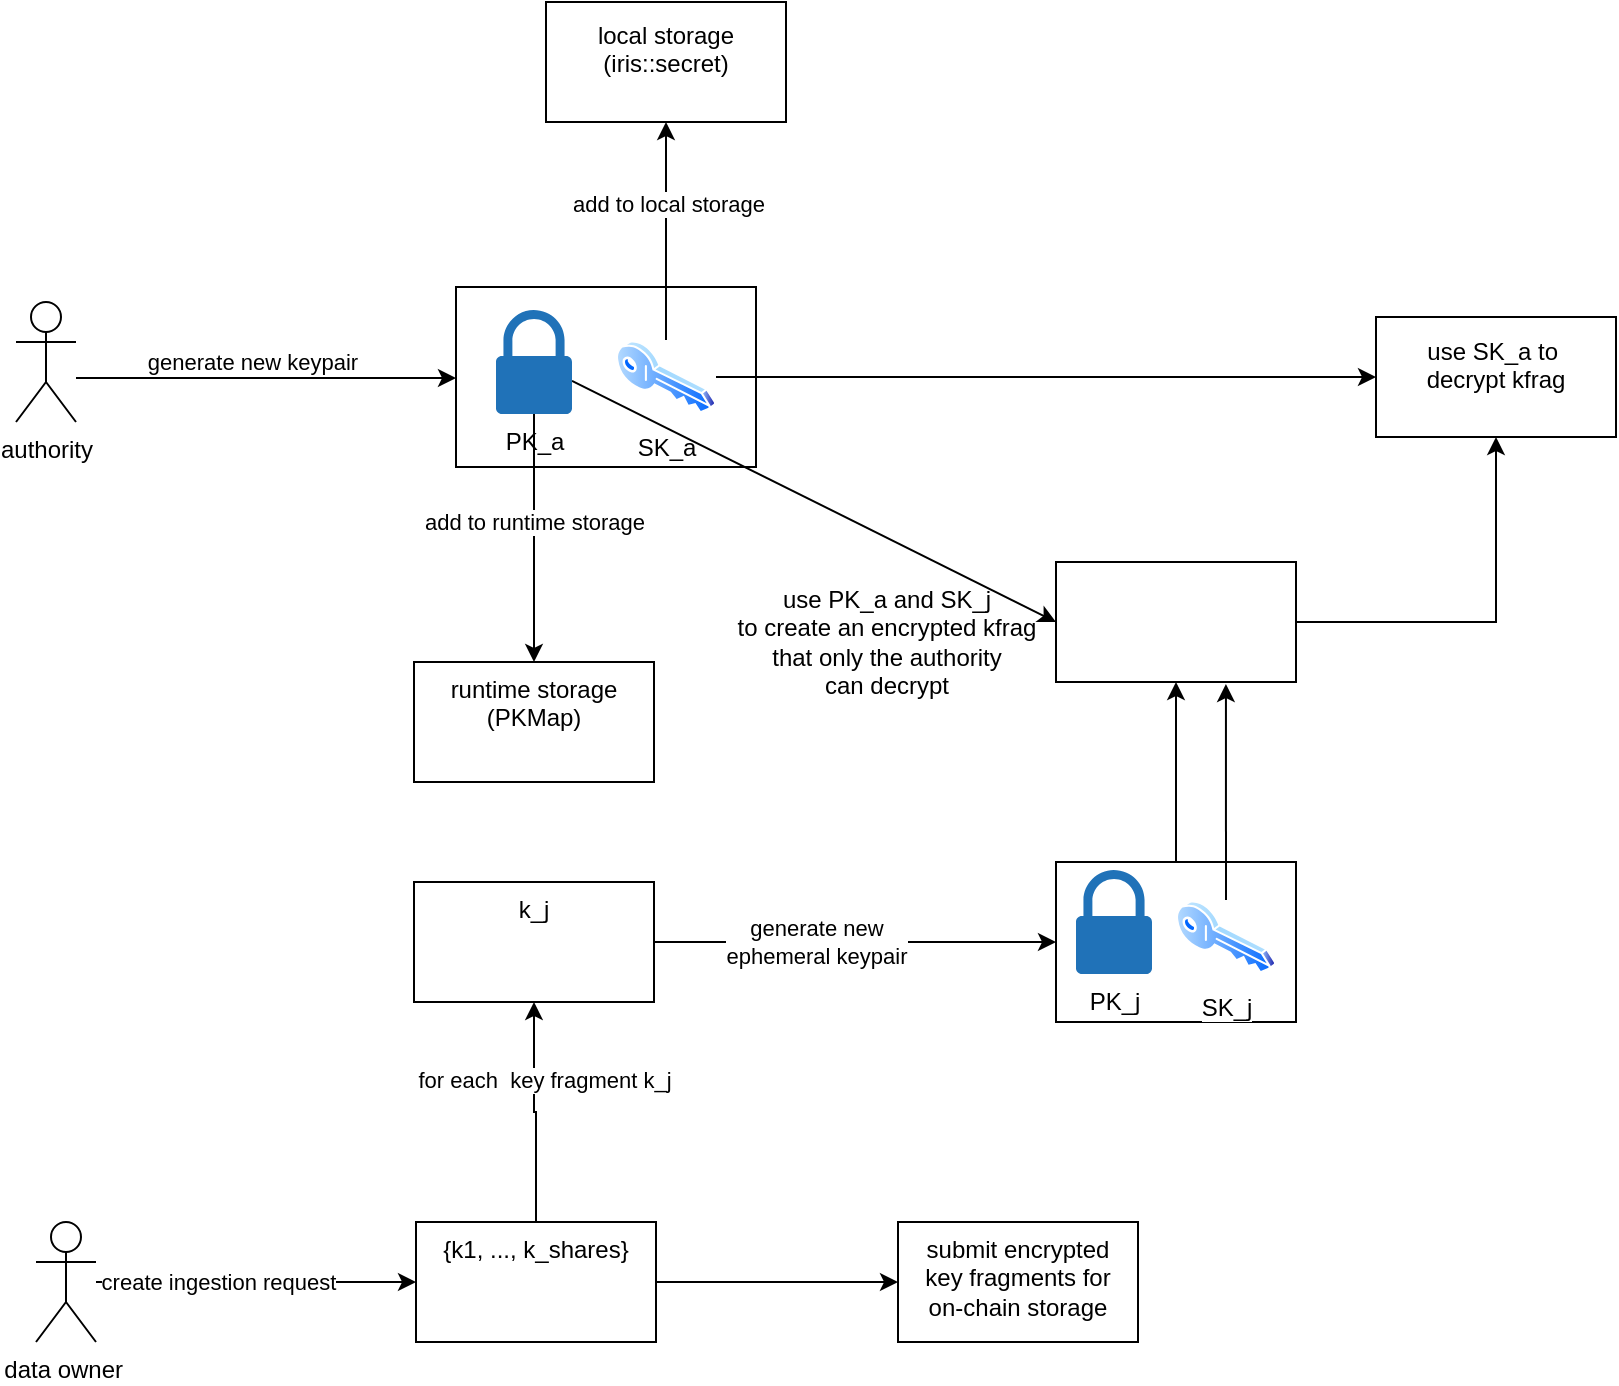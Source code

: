 <mxfile version="20.3.6" type="device"><diagram id="eKTnw0K-0UCm0Pwm1O9v" name="Page-1"><mxGraphModel dx="1929" dy="1097" grid="1" gridSize="10" guides="1" tooltips="1" connect="1" arrows="1" fold="1" page="1" pageScale="1" pageWidth="850" pageHeight="1100" math="0" shadow="0"><root><mxCell id="0"/><mxCell id="1" parent="0"/><mxCell id="E2wgoHyLnUt9liK6qv6O-3" value="" style="edgeStyle=orthogonalEdgeStyle;rounded=0;orthogonalLoop=1;jettySize=auto;html=1;" parent="1" source="E2wgoHyLnUt9liK6qv6O-1" target="E2wgoHyLnUt9liK6qv6O-2" edge="1"><mxGeometry relative="1" as="geometry"><Array as="points"><mxPoint x="240" y="238"/><mxPoint x="240" y="238"/></Array></mxGeometry></mxCell><mxCell id="E2wgoHyLnUt9liK6qv6O-4" value="generate new keypair" style="edgeLabel;html=1;align=center;verticalAlign=middle;resizable=0;points=[];" parent="E2wgoHyLnUt9liK6qv6O-3" vertex="1" connectable="0"><mxGeometry x="-0.358" y="-3" relative="1" as="geometry"><mxPoint x="27" y="-11" as="offset"/></mxGeometry></mxCell><mxCell id="E2wgoHyLnUt9liK6qv6O-1" value="authority" style="shape=umlActor;verticalLabelPosition=bottom;verticalAlign=top;html=1;outlineConnect=0;" parent="1" vertex="1"><mxGeometry x="140" y="200" width="30" height="60" as="geometry"/></mxCell><mxCell id="E2wgoHyLnUt9liK6qv6O-2" value="" style="whiteSpace=wrap;html=1;verticalAlign=top;" parent="1" vertex="1"><mxGeometry x="360" y="192.5" width="150" height="90" as="geometry"/></mxCell><mxCell id="E2wgoHyLnUt9liK6qv6O-9" value="" style="edgeStyle=orthogonalEdgeStyle;rounded=0;orthogonalLoop=1;jettySize=auto;html=1;" parent="1" source="E2wgoHyLnUt9liK6qv6O-5" target="E2wgoHyLnUt9liK6qv6O-8" edge="1"><mxGeometry relative="1" as="geometry"/></mxCell><mxCell id="E2wgoHyLnUt9liK6qv6O-10" value="add to local storage" style="edgeLabel;html=1;align=center;verticalAlign=middle;resizable=0;points=[];" parent="E2wgoHyLnUt9liK6qv6O-9" vertex="1" connectable="0"><mxGeometry x="0.248" y="-1" relative="1" as="geometry"><mxPoint as="offset"/></mxGeometry></mxCell><mxCell id="TAiUOOzhakjp1KrMrx_i-2" value="" style="edgeStyle=orthogonalEdgeStyle;rounded=0;orthogonalLoop=1;jettySize=auto;html=1;" edge="1" parent="1" source="E2wgoHyLnUt9liK6qv6O-5" target="TAiUOOzhakjp1KrMrx_i-1"><mxGeometry relative="1" as="geometry"/></mxCell><mxCell id="E2wgoHyLnUt9liK6qv6O-5" value="SK_a" style="aspect=fixed;perimeter=ellipsePerimeter;html=1;align=center;shadow=0;dashed=0;spacingTop=3;image;image=img/lib/active_directory/key.svg;" parent="1" vertex="1"><mxGeometry x="440" y="219" width="50" height="37" as="geometry"/></mxCell><mxCell id="E2wgoHyLnUt9liK6qv6O-12" value="" style="edgeStyle=orthogonalEdgeStyle;rounded=0;orthogonalLoop=1;jettySize=auto;html=1;" parent="1" source="E2wgoHyLnUt9liK6qv6O-6" target="E2wgoHyLnUt9liK6qv6O-11" edge="1"><mxGeometry relative="1" as="geometry"/></mxCell><mxCell id="E2wgoHyLnUt9liK6qv6O-13" value="add to runtime storage" style="edgeLabel;html=1;align=center;verticalAlign=middle;resizable=0;points=[];" parent="E2wgoHyLnUt9liK6qv6O-12" vertex="1" connectable="0"><mxGeometry x="-0.274" y="-3" relative="1" as="geometry"><mxPoint x="3" y="9" as="offset"/></mxGeometry></mxCell><mxCell id="E2wgoHyLnUt9liK6qv6O-33" style="rounded=0;orthogonalLoop=1;jettySize=auto;html=1;entryX=0;entryY=0.5;entryDx=0;entryDy=0;" parent="1" source="E2wgoHyLnUt9liK6qv6O-6" target="E2wgoHyLnUt9liK6qv6O-30" edge="1"><mxGeometry relative="1" as="geometry"/></mxCell><mxCell id="E2wgoHyLnUt9liK6qv6O-6" value="PK_a" style="sketch=0;pointerEvents=1;shadow=0;dashed=0;html=1;strokeColor=none;labelPosition=center;verticalLabelPosition=bottom;verticalAlign=top;outlineConnect=0;align=center;shape=mxgraph.office.security.lock_protected;fillColor=#2072B8;" parent="1" vertex="1"><mxGeometry x="380" y="204" width="38" height="52" as="geometry"/></mxCell><mxCell id="E2wgoHyLnUt9liK6qv6O-8" value="local storage&lt;br&gt;(iris::secret)" style="whiteSpace=wrap;html=1;verticalAlign=top;shadow=0;dashed=0;spacingTop=3;labelBackgroundColor=default;" parent="1" vertex="1"><mxGeometry x="405" y="50" width="120" height="60" as="geometry"/></mxCell><mxCell id="E2wgoHyLnUt9liK6qv6O-11" value="runtime storage&lt;br&gt;(PKMap)" style="whiteSpace=wrap;html=1;verticalAlign=top;sketch=0;shadow=0;dashed=0;" parent="1" vertex="1"><mxGeometry x="339" y="380" width="120" height="60" as="geometry"/></mxCell><mxCell id="E2wgoHyLnUt9liK6qv6O-18" value="" style="edgeStyle=orthogonalEdgeStyle;rounded=0;orthogonalLoop=1;jettySize=auto;html=1;" parent="1" source="E2wgoHyLnUt9liK6qv6O-16" target="E2wgoHyLnUt9liK6qv6O-17" edge="1"><mxGeometry relative="1" as="geometry"/></mxCell><mxCell id="E2wgoHyLnUt9liK6qv6O-19" value="create ingestion request" style="edgeLabel;html=1;align=center;verticalAlign=middle;resizable=0;points=[];" parent="E2wgoHyLnUt9liK6qv6O-18" vertex="1" connectable="0"><mxGeometry x="-0.246" relative="1" as="geometry"><mxPoint as="offset"/></mxGeometry></mxCell><mxCell id="E2wgoHyLnUt9liK6qv6O-16" value="data owner&amp;nbsp;" style="shape=umlActor;verticalLabelPosition=bottom;verticalAlign=top;html=1;outlineConnect=0;" parent="1" vertex="1"><mxGeometry x="150" y="660" width="30" height="60" as="geometry"/></mxCell><mxCell id="E2wgoHyLnUt9liK6qv6O-21" value="" style="edgeStyle=orthogonalEdgeStyle;rounded=0;orthogonalLoop=1;jettySize=auto;html=1;" parent="1" source="E2wgoHyLnUt9liK6qv6O-17" target="E2wgoHyLnUt9liK6qv6O-20" edge="1"><mxGeometry relative="1" as="geometry"/></mxCell><mxCell id="E2wgoHyLnUt9liK6qv6O-22" value="for each&amp;nbsp; key fragment k_j" style="edgeLabel;html=1;align=center;verticalAlign=middle;resizable=0;points=[];" parent="E2wgoHyLnUt9liK6qv6O-21" vertex="1" connectable="0"><mxGeometry x="0.309" y="-5" relative="1" as="geometry"><mxPoint as="offset"/></mxGeometry></mxCell><mxCell id="E2wgoHyLnUt9liK6qv6O-37" value="" style="edgeStyle=none;rounded=0;orthogonalLoop=1;jettySize=auto;html=1;" parent="1" source="E2wgoHyLnUt9liK6qv6O-17" target="E2wgoHyLnUt9liK6qv6O-36" edge="1"><mxGeometry relative="1" as="geometry"/></mxCell><mxCell id="E2wgoHyLnUt9liK6qv6O-17" value="{k1, ..., k_shares}" style="whiteSpace=wrap;html=1;verticalAlign=top;" parent="1" vertex="1"><mxGeometry x="340" y="660" width="120" height="60" as="geometry"/></mxCell><mxCell id="E2wgoHyLnUt9liK6qv6O-24" value="" style="edgeStyle=orthogonalEdgeStyle;rounded=0;orthogonalLoop=1;jettySize=auto;html=1;" parent="1" source="E2wgoHyLnUt9liK6qv6O-20" target="E2wgoHyLnUt9liK6qv6O-23" edge="1"><mxGeometry relative="1" as="geometry"/></mxCell><mxCell id="E2wgoHyLnUt9liK6qv6O-29" value="generate new &lt;br&gt;ephemeral keypair" style="edgeLabel;html=1;align=center;verticalAlign=middle;resizable=0;points=[];" parent="E2wgoHyLnUt9liK6qv6O-24" vertex="1" connectable="0"><mxGeometry x="-0.198" y="1" relative="1" as="geometry"><mxPoint y="1" as="offset"/></mxGeometry></mxCell><mxCell id="E2wgoHyLnUt9liK6qv6O-20" value="k_j" style="whiteSpace=wrap;html=1;verticalAlign=top;" parent="1" vertex="1"><mxGeometry x="339" y="490" width="120" height="60" as="geometry"/></mxCell><mxCell id="E2wgoHyLnUt9liK6qv6O-31" value="" style="edgeStyle=orthogonalEdgeStyle;rounded=0;orthogonalLoop=1;jettySize=auto;html=1;" parent="1" source="E2wgoHyLnUt9liK6qv6O-23" target="E2wgoHyLnUt9liK6qv6O-30" edge="1"><mxGeometry relative="1" as="geometry"/></mxCell><mxCell id="E2wgoHyLnUt9liK6qv6O-23" value="" style="whiteSpace=wrap;html=1;verticalAlign=top;" parent="1" vertex="1"><mxGeometry x="660" y="480" width="120" height="80" as="geometry"/></mxCell><mxCell id="E2wgoHyLnUt9liK6qv6O-25" value="PK_j" style="sketch=0;pointerEvents=1;shadow=0;dashed=0;html=1;strokeColor=none;labelPosition=center;verticalLabelPosition=bottom;verticalAlign=top;outlineConnect=0;align=center;shape=mxgraph.office.security.lock_protected;fillColor=#2072B8;" parent="1" vertex="1"><mxGeometry x="670" y="484" width="38" height="52" as="geometry"/></mxCell><mxCell id="E2wgoHyLnUt9liK6qv6O-34" style="edgeStyle=orthogonalEdgeStyle;rounded=0;orthogonalLoop=1;jettySize=auto;html=1;entryX=0.708;entryY=1.017;entryDx=0;entryDy=0;entryPerimeter=0;" parent="1" source="E2wgoHyLnUt9liK6qv6O-26" target="E2wgoHyLnUt9liK6qv6O-30" edge="1"><mxGeometry relative="1" as="geometry"/></mxCell><mxCell id="E2wgoHyLnUt9liK6qv6O-26" value="SK_j" style="aspect=fixed;perimeter=ellipsePerimeter;html=1;align=center;shadow=0;dashed=0;spacingTop=3;image;image=img/lib/active_directory/key.svg;" parent="1" vertex="1"><mxGeometry x="720" y="499" width="50" height="37" as="geometry"/></mxCell><mxCell id="TAiUOOzhakjp1KrMrx_i-3" style="edgeStyle=orthogonalEdgeStyle;rounded=0;orthogonalLoop=1;jettySize=auto;html=1;" edge="1" parent="1" source="E2wgoHyLnUt9liK6qv6O-30" target="TAiUOOzhakjp1KrMrx_i-1"><mxGeometry relative="1" as="geometry"/></mxCell><mxCell id="E2wgoHyLnUt9liK6qv6O-30" value="" style="whiteSpace=wrap;html=1;verticalAlign=top;" parent="1" vertex="1"><mxGeometry x="660" y="330" width="120" height="60" as="geometry"/></mxCell><mxCell id="E2wgoHyLnUt9liK6qv6O-32" value="" style="shape=image;html=1;verticalAlign=top;verticalLabelPosition=bottom;labelBackgroundColor=#ffffff;imageAspect=0;aspect=fixed;image=https://cdn2.iconfinder.com/data/icons/essential-web-2/50/shield-secured-check-safe-protection-128.png" parent="1" vertex="1"><mxGeometry x="696" y="336" width="48" height="48" as="geometry"/></mxCell><mxCell id="E2wgoHyLnUt9liK6qv6O-35" value="use PK_a and SK_j&lt;br&gt;to create an encrypted kfrag&lt;br&gt;that only the authority&lt;br&gt;can decrypt" style="text;html=1;align=center;verticalAlign=middle;resizable=0;points=[];autosize=1;strokeColor=none;fillColor=none;" parent="1" vertex="1"><mxGeometry x="490" y="335" width="170" height="70" as="geometry"/></mxCell><mxCell id="E2wgoHyLnUt9liK6qv6O-36" value="submit encrypted&lt;br&gt;key fragments for&lt;br&gt;on-chain storage" style="whiteSpace=wrap;html=1;verticalAlign=top;" parent="1" vertex="1"><mxGeometry x="581" y="660" width="120" height="60" as="geometry"/></mxCell><mxCell id="TAiUOOzhakjp1KrMrx_i-1" value="use SK_a to&amp;nbsp;&lt;br&gt;decrypt kfrag" style="whiteSpace=wrap;html=1;verticalAlign=top;shadow=0;dashed=0;spacingTop=3;labelBackgroundColor=default;" vertex="1" parent="1"><mxGeometry x="820" y="207.5" width="120" height="60" as="geometry"/></mxCell></root></mxGraphModel></diagram></mxfile>